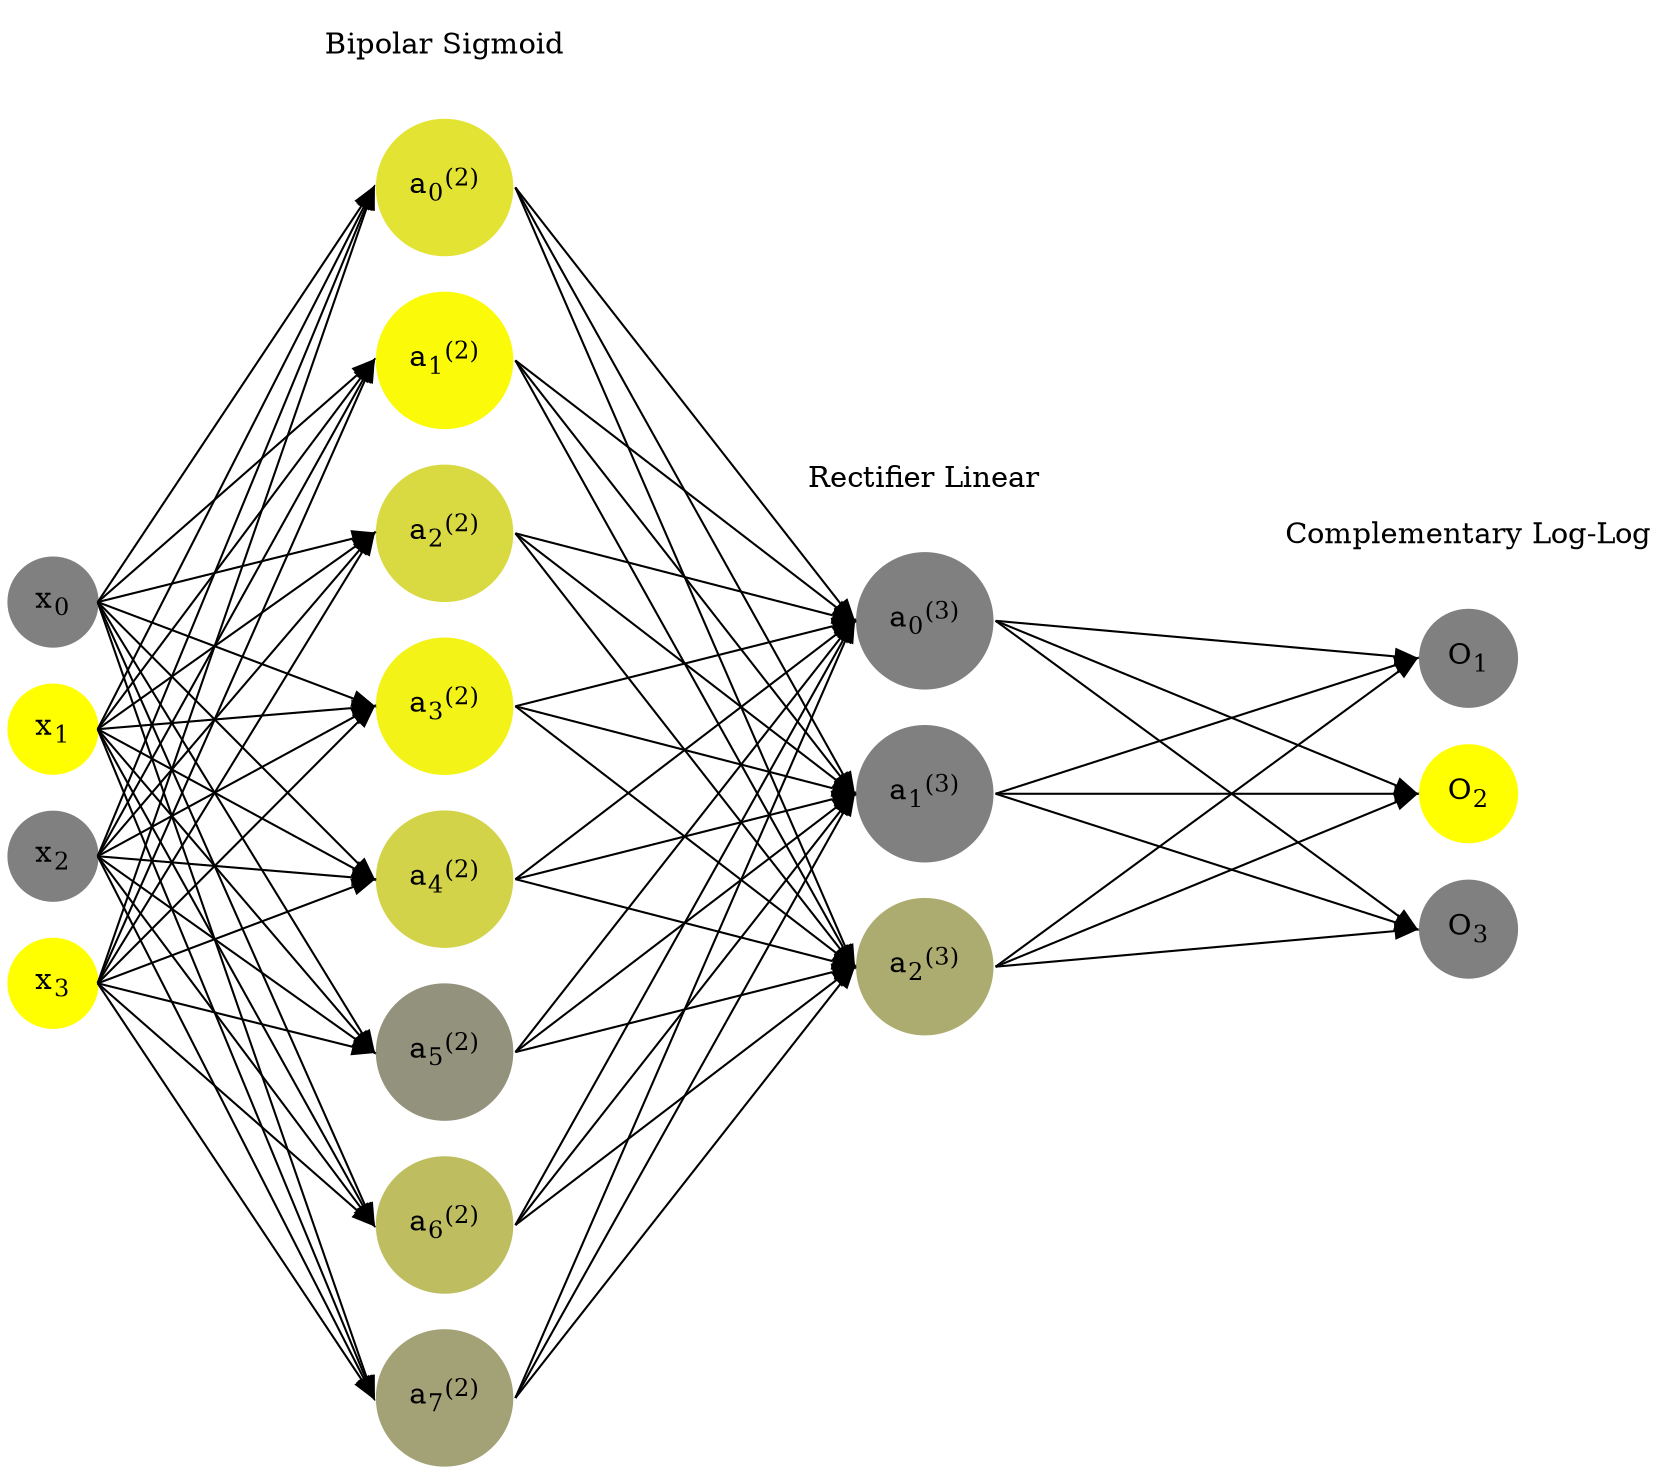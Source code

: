 digraph G {
	rankdir = LR;
	splines=false;
	edge[style=invis];
	ranksep= 1.4;
	{
	node [shape=circle, color="0.1667, 0.0, 0.5", style=filled, fillcolor="0.1667, 0.0, 0.5"];
	x0 [label=<x<sub>0</sub>>];
	}
	{
	node [shape=circle, color="0.1667, 1.0, 1.0", style=filled, fillcolor="0.1667, 1.0, 1.0"];
	x1 [label=<x<sub>1</sub>>];
	}
	{
	node [shape=circle, color="0.1667, 0.0, 0.5", style=filled, fillcolor="0.1667, 0.0, 0.5"];
	x2 [label=<x<sub>2</sub>>];
	}
	{
	node [shape=circle, color="0.1667, 1.0, 1.0", style=filled, fillcolor="0.1667, 1.0, 1.0"];
	x3 [label=<x<sub>3</sub>>];
	}
	{
	node [shape=circle, color="0.1667, 0.773831, 0.886915", style=filled, fillcolor="0.1667, 0.773831, 0.886915"];
	a02 [label=<a<sub>0</sub><sup>(2)</sup>>];
	}
	{
	node [shape=circle, color="0.1667, 0.960904, 0.980452", style=filled, fillcolor="0.1667, 0.960904, 0.980452"];
	a12 [label=<a<sub>1</sub><sup>(2)</sup>>];
	}
	{
	node [shape=circle, color="0.1667, 0.697429, 0.848715", style=filled, fillcolor="0.1667, 0.697429, 0.848715"];
	a22 [label=<a<sub>2</sub><sup>(2)</sup>>];
	}
	{
	node [shape=circle, color="0.1667, 0.901907, 0.950954", style=filled, fillcolor="0.1667, 0.901907, 0.950954"];
	a32 [label=<a<sub>3</sub><sup>(2)</sup>>];
	}
	{
	node [shape=circle, color="0.1667, 0.651158, 0.825579", style=filled, fillcolor="0.1667, 0.651158, 0.825579"];
	a42 [label=<a<sub>4</sub><sup>(2)</sup>>];
	}
	{
	node [shape=circle, color="0.1667, 0.141674, 0.570837", style=filled, fillcolor="0.1667, 0.141674, 0.570837"];
	a52 [label=<a<sub>5</sub><sup>(2)</sup>>];
	}
	{
	node [shape=circle, color="0.1667, 0.491902, 0.745951", style=filled, fillcolor="0.1667, 0.491902, 0.745951"];
	a62 [label=<a<sub>6</sub><sup>(2)</sup>>];
	}
	{
	node [shape=circle, color="0.1667, 0.265936, 0.632968", style=filled, fillcolor="0.1667, 0.265936, 0.632968"];
	a72 [label=<a<sub>7</sub><sup>(2)</sup>>];
	}
	{
	node [shape=circle, color="0.1667, 0.000000, 0.500000", style=filled, fillcolor="0.1667, 0.000000, 0.500000"];
	a03 [label=<a<sub>0</sub><sup>(3)</sup>>];
	}
	{
	node [shape=circle, color="0.1667, 0.000000, 0.500000", style=filled, fillcolor="0.1667, 0.000000, 0.500000"];
	a13 [label=<a<sub>1</sub><sup>(3)</sup>>];
	}
	{
	node [shape=circle, color="0.1667, 0.344978, 0.672489", style=filled, fillcolor="0.1667, 0.344978, 0.672489"];
	a23 [label=<a<sub>2</sub><sup>(3)</sup>>];
	}
	{
	node [shape=circle, color="0.1667, 0.0, 0.5", style=filled, fillcolor="0.1667, 0.0, 0.5"];
	O1 [label=<O<sub>1</sub>>];
	}
	{
	node [shape=circle, color="0.1667, 1.0, 1.0", style=filled, fillcolor="0.1667, 1.0, 1.0"];
	O2 [label=<O<sub>2</sub>>];
	}
	{
	node [shape=circle, color="0.1667, 0.0, 0.5", style=filled, fillcolor="0.1667, 0.0, 0.5"];
	O3 [label=<O<sub>3</sub>>];
	}
	{
	rank=same;
	x0->x1->x2->x3;
	}
	{
	rank=same;
	a02->a12->a22->a32->a42->a52->a62->a72;
	}
	{
	rank=same;
	a03->a13->a23;
	}
	{
	rank=same;
	O1->O2->O3;
	}
	l1 [shape=plaintext,label="Bipolar Sigmoid"];
	l1->a02;
	{rank=same; l1;a02};
	l2 [shape=plaintext,label="Rectifier Linear"];
	l2->a03;
	{rank=same; l2;a03};
	l3 [shape=plaintext,label="Complementary Log-Log"];
	l3->O1;
	{rank=same; l3;O1};
edge[style=solid, tailport=e, headport=w];
	{x0;x1;x2;x3} -> {a02;a12;a22;a32;a42;a52;a62;a72};
	{a02;a12;a22;a32;a42;a52;a62;a72} -> {a03;a13;a23};
	{a03;a13;a23} -> {O1,O2,O3};
}